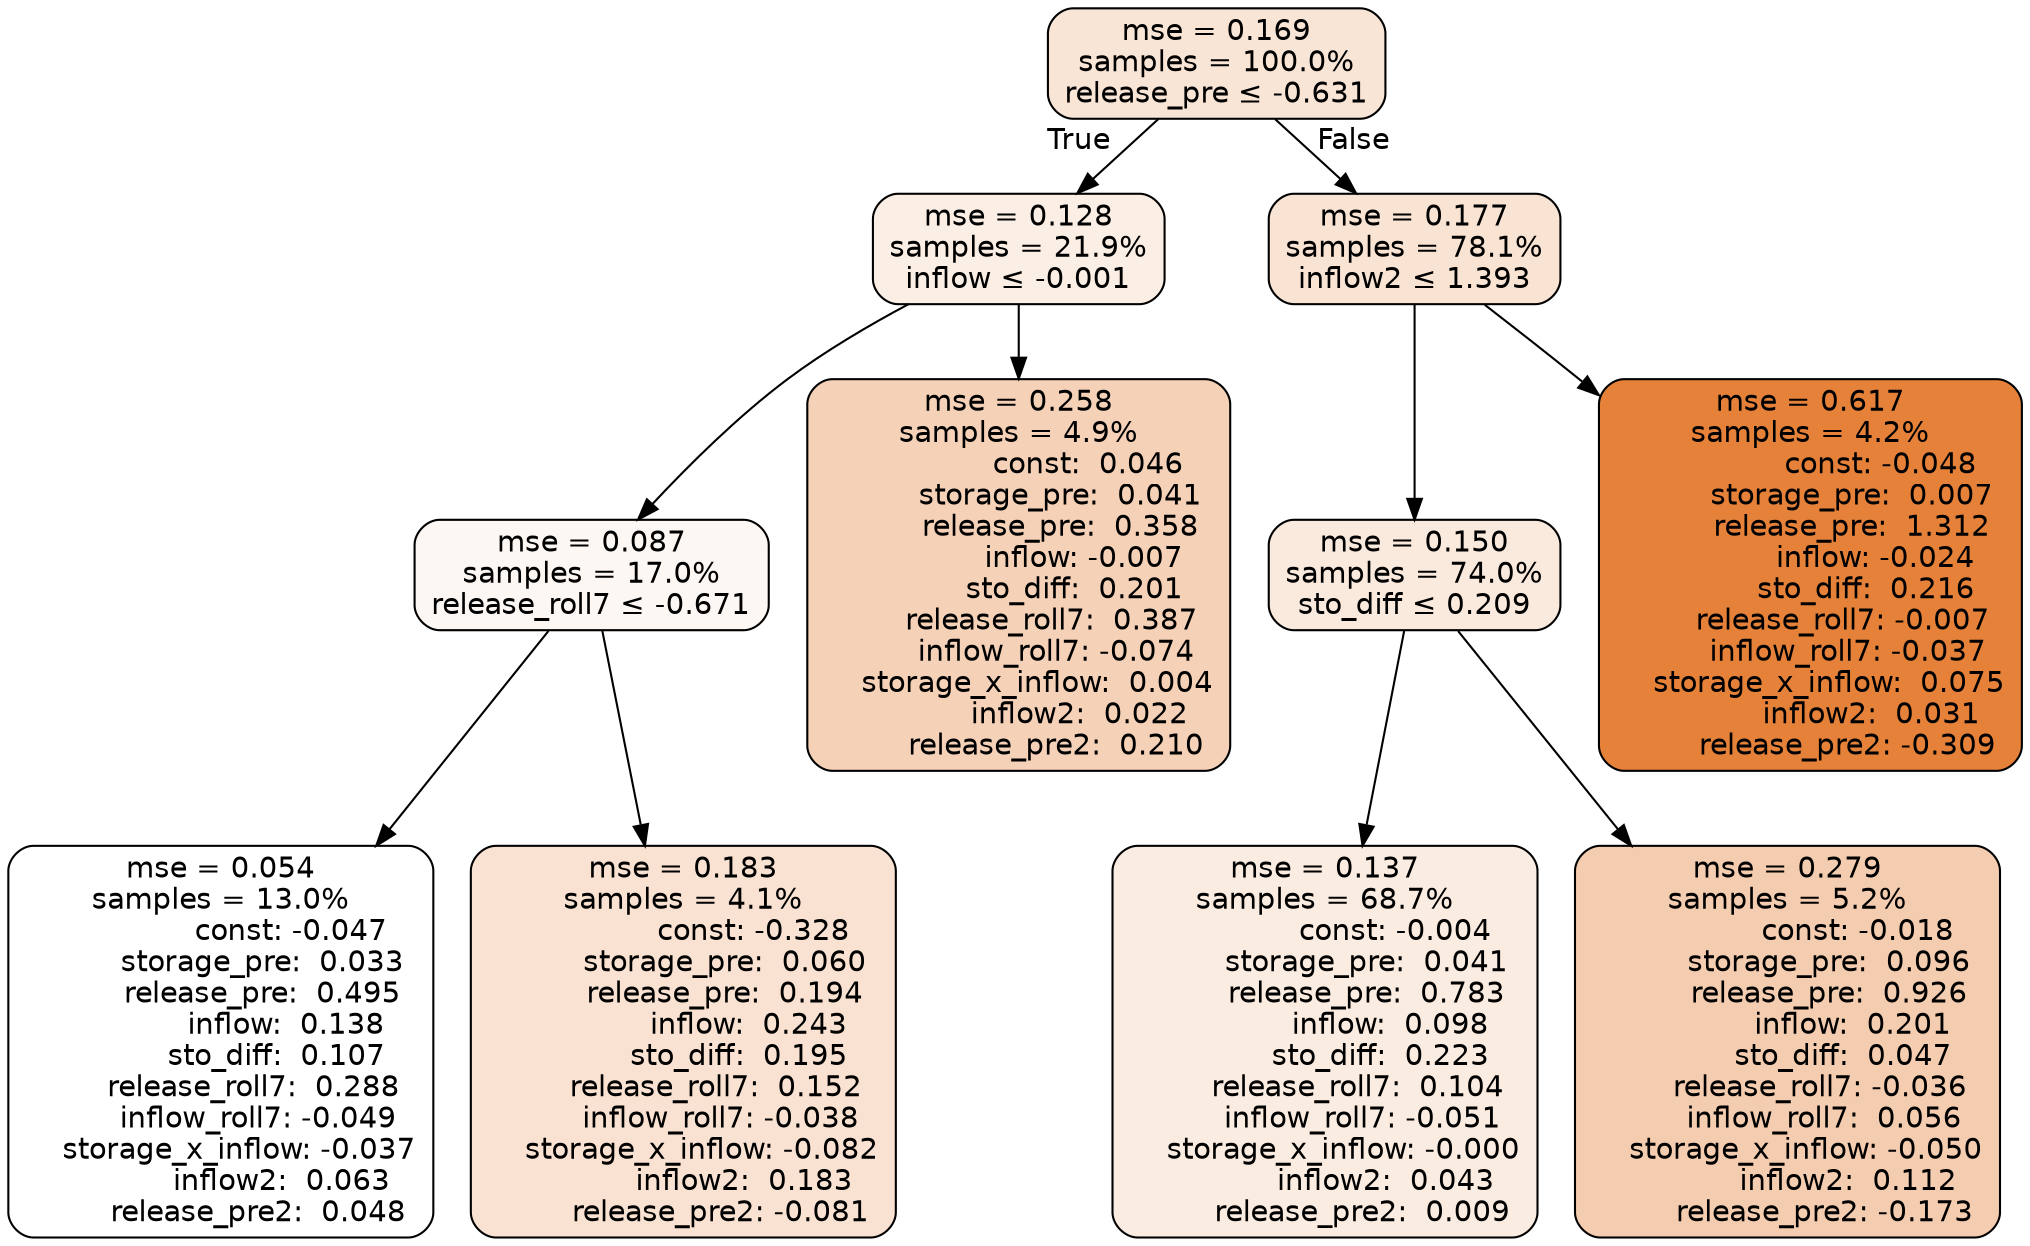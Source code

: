 digraph tree {
bgcolor="transparent"
node [shape=rectangle, style="filled, rounded", color="black", fontname=helvetica] ;
edge [fontname=helvetica] ;
	"0" [label="mse = 0.169
samples = 100.0%
release_pre &le; -0.631", fillcolor="#f9e5d6"]
	"1" [label="mse = 0.128
samples = 21.9%
inflow &le; -0.001", fillcolor="#fbeee4"]
	"2" [label="mse = 0.087
samples = 17.0%
release_roll7 &le; -0.671", fillcolor="#fdf7f3"]
	"3" [label="mse = 0.054
samples = 13.0%
               const: -0.047
         storage_pre:  0.033
         release_pre:  0.495
              inflow:  0.138
            sto_diff:  0.107
       release_roll7:  0.288
        inflow_roll7: -0.049
    storage_x_inflow: -0.037
             inflow2:  0.063
        release_pre2:  0.048", fillcolor="#ffffff"]
	"4" [label="mse = 0.183
samples = 4.1%
               const: -0.328
         storage_pre:  0.060
         release_pre:  0.194
              inflow:  0.243
            sto_diff:  0.195
       release_roll7:  0.152
        inflow_roll7: -0.038
    storage_x_inflow: -0.082
             inflow2:  0.183
        release_pre2: -0.081", fillcolor="#f9e2d1"]
	"5" [label="mse = 0.258
samples = 4.9%
               const:  0.046
         storage_pre:  0.041
         release_pre:  0.358
              inflow: -0.007
            sto_diff:  0.201
       release_roll7:  0.387
        inflow_roll7: -0.074
    storage_x_inflow:  0.004
             inflow2:  0.022
        release_pre2:  0.210", fillcolor="#f5d1b7"]
	"6" [label="mse = 0.177
samples = 78.1%
inflow2 &le; 1.393", fillcolor="#f9e3d3"]
	"7" [label="mse = 0.150
samples = 74.0%
sto_diff &le; 0.209", fillcolor="#fae9dd"]
	"8" [label="mse = 0.137
samples = 68.7%
               const: -0.004
         storage_pre:  0.041
         release_pre:  0.783
              inflow:  0.098
            sto_diff:  0.223
       release_roll7:  0.104
        inflow_roll7: -0.051
    storage_x_inflow: -0.000
             inflow2:  0.043
        release_pre2:  0.009", fillcolor="#fbece1"]
	"9" [label="mse = 0.279
samples = 5.2%
               const: -0.018
         storage_pre:  0.096
         release_pre:  0.926
              inflow:  0.201
            sto_diff:  0.047
       release_roll7: -0.036
        inflow_roll7:  0.056
    storage_x_inflow: -0.050
             inflow2:  0.112
        release_pre2: -0.173", fillcolor="#f4ccaf"]
	"10" [label="mse = 0.617
samples = 4.2%
               const: -0.048
         storage_pre:  0.007
         release_pre:  1.312
              inflow: -0.024
            sto_diff:  0.216
       release_roll7: -0.007
        inflow_roll7: -0.037
    storage_x_inflow:  0.075
             inflow2:  0.031
        release_pre2: -0.309", fillcolor="#e58139"]

	"0" -> "1" [labeldistance=2.5, labelangle=45, headlabel="True"]
	"1" -> "2"
	"2" -> "3"
	"2" -> "4"
	"1" -> "5"
	"0" -> "6" [labeldistance=2.5, labelangle=-45, headlabel="False"]
	"6" -> "7"
	"7" -> "8"
	"7" -> "9"
	"6" -> "10"
}
